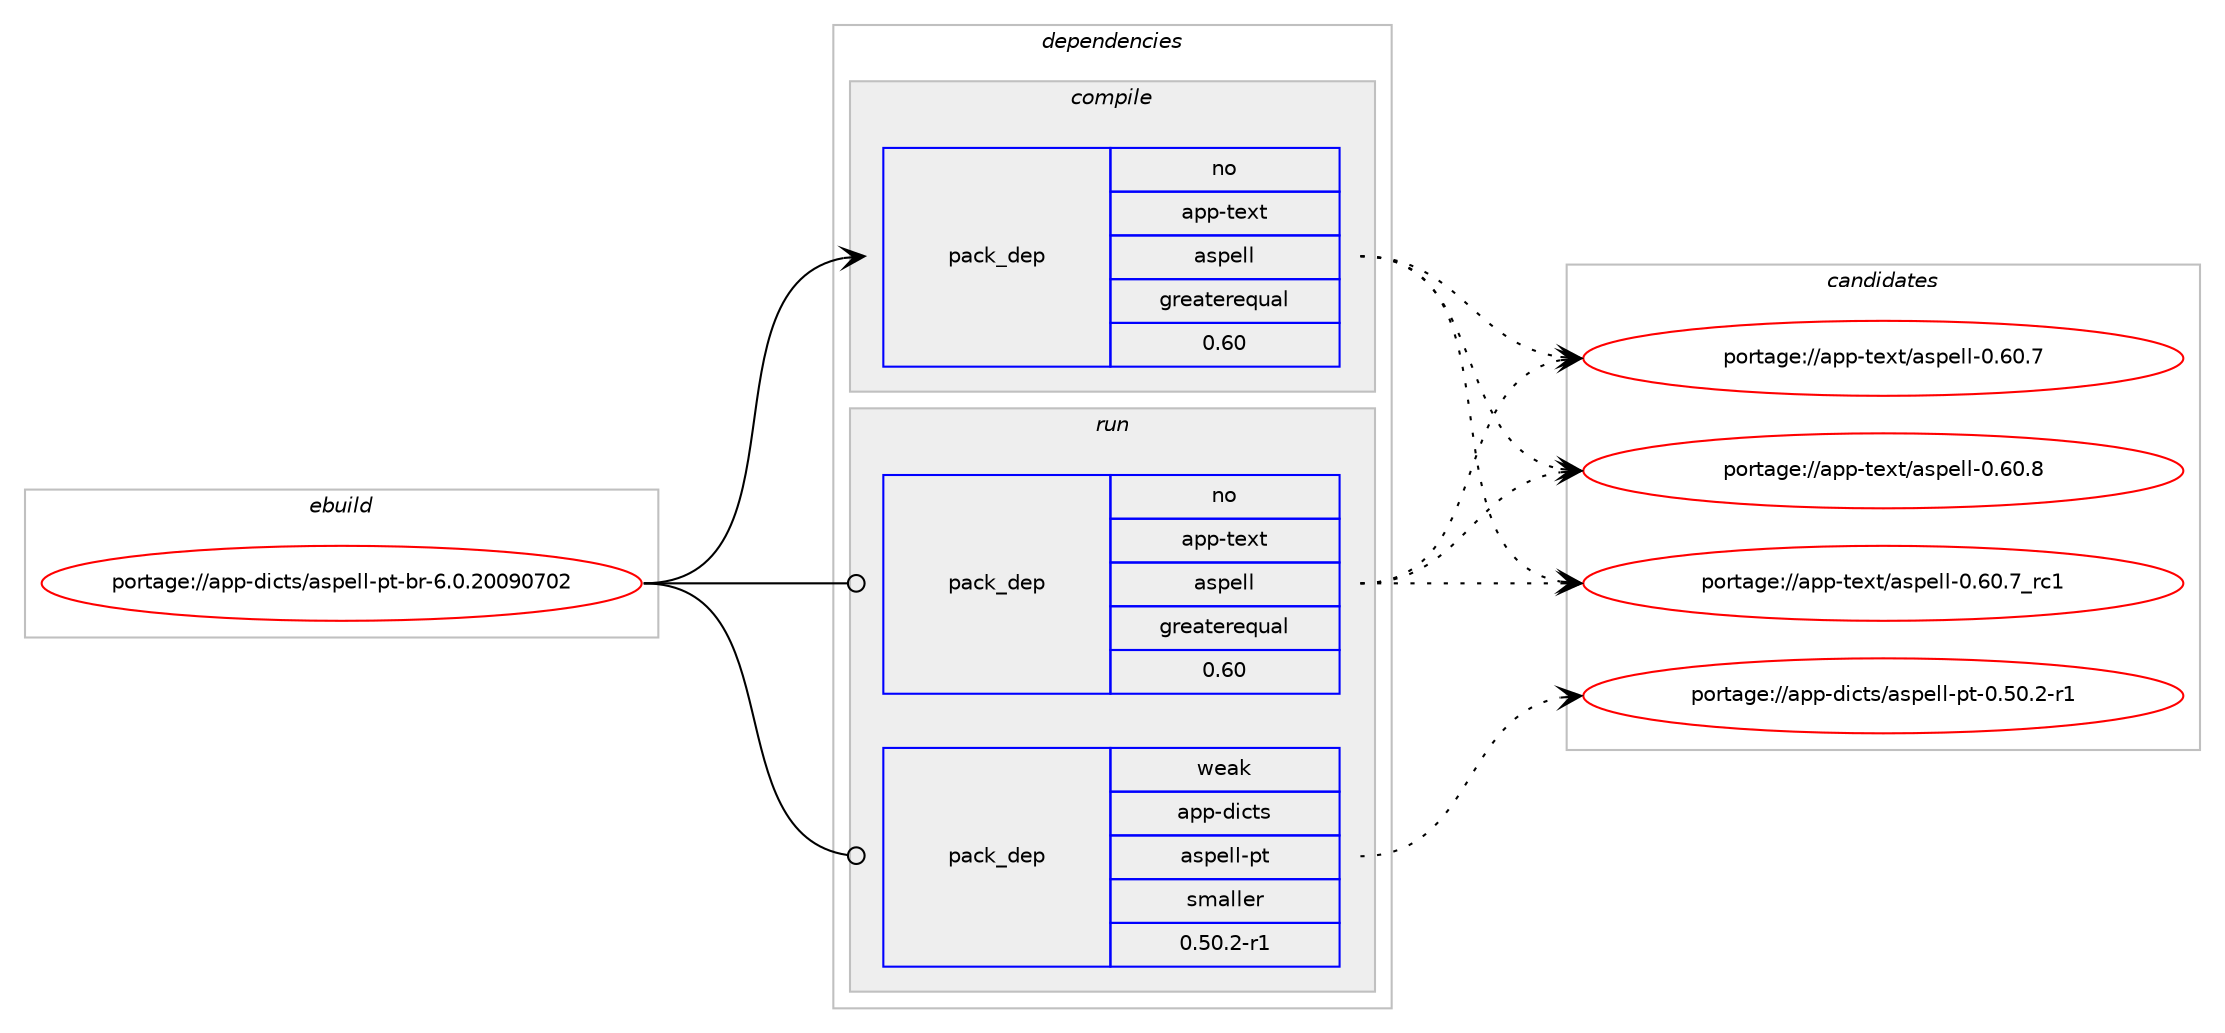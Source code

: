 digraph prolog {

# *************
# Graph options
# *************

newrank=true;
concentrate=true;
compound=true;
graph [rankdir=LR,fontname=Helvetica,fontsize=10,ranksep=1.5];#, ranksep=2.5, nodesep=0.2];
edge  [arrowhead=vee];
node  [fontname=Helvetica,fontsize=10];

# **********
# The ebuild
# **********

subgraph cluster_leftcol {
color=gray;
label=<<i>ebuild</i>>;
id [label="portage://app-dicts/aspell-pt-br-6.0.20090702", color=red, width=4, href="../app-dicts/aspell-pt-br-6.0.20090702.svg"];
}

# ****************
# The dependencies
# ****************

subgraph cluster_midcol {
color=gray;
label=<<i>dependencies</i>>;
subgraph cluster_compile {
fillcolor="#eeeeee";
style=filled;
label=<<i>compile</i>>;
subgraph pack481366 {
dependency640908 [label=<<TABLE BORDER="0" CELLBORDER="1" CELLSPACING="0" CELLPADDING="4" WIDTH="220"><TR><TD ROWSPAN="6" CELLPADDING="30">pack_dep</TD></TR><TR><TD WIDTH="110">no</TD></TR><TR><TD>app-text</TD></TR><TR><TD>aspell</TD></TR><TR><TD>greaterequal</TD></TR><TR><TD>0.60</TD></TR></TABLE>>, shape=none, color=blue];
}
id:e -> dependency640908:w [weight=20,style="solid",arrowhead="vee"];
}
subgraph cluster_compileandrun {
fillcolor="#eeeeee";
style=filled;
label=<<i>compile and run</i>>;
}
subgraph cluster_run {
fillcolor="#eeeeee";
style=filled;
label=<<i>run</i>>;
subgraph pack481367 {
dependency640909 [label=<<TABLE BORDER="0" CELLBORDER="1" CELLSPACING="0" CELLPADDING="4" WIDTH="220"><TR><TD ROWSPAN="6" CELLPADDING="30">pack_dep</TD></TR><TR><TD WIDTH="110">no</TD></TR><TR><TD>app-text</TD></TR><TR><TD>aspell</TD></TR><TR><TD>greaterequal</TD></TR><TR><TD>0.60</TD></TR></TABLE>>, shape=none, color=blue];
}
id:e -> dependency640909:w [weight=20,style="solid",arrowhead="odot"];
subgraph pack481368 {
dependency640910 [label=<<TABLE BORDER="0" CELLBORDER="1" CELLSPACING="0" CELLPADDING="4" WIDTH="220"><TR><TD ROWSPAN="6" CELLPADDING="30">pack_dep</TD></TR><TR><TD WIDTH="110">weak</TD></TR><TR><TD>app-dicts</TD></TR><TR><TD>aspell-pt</TD></TR><TR><TD>smaller</TD></TR><TR><TD>0.50.2-r1</TD></TR></TABLE>>, shape=none, color=blue];
}
id:e -> dependency640910:w [weight=20,style="solid",arrowhead="odot"];
}
}

# **************
# The candidates
# **************

subgraph cluster_choices {
rank=same;
color=gray;
label=<<i>candidates</i>>;

subgraph choice481366 {
color=black;
nodesep=1;
choice9711211245116101120116479711511210110810845484654484656 [label="portage://app-text/aspell-0.60.8", color=red, width=4,href="../app-text/aspell-0.60.8.svg"];
choice9711211245116101120116479711511210110810845484654484655951149949 [label="portage://app-text/aspell-0.60.7_rc1", color=red, width=4,href="../app-text/aspell-0.60.7_rc1.svg"];
choice9711211245116101120116479711511210110810845484654484655 [label="portage://app-text/aspell-0.60.7", color=red, width=4,href="../app-text/aspell-0.60.7.svg"];
dependency640908:e -> choice9711211245116101120116479711511210110810845484654484656:w [style=dotted,weight="100"];
dependency640908:e -> choice9711211245116101120116479711511210110810845484654484655951149949:w [style=dotted,weight="100"];
dependency640908:e -> choice9711211245116101120116479711511210110810845484654484655:w [style=dotted,weight="100"];
}
subgraph choice481367 {
color=black;
nodesep=1;
choice9711211245116101120116479711511210110810845484654484656 [label="portage://app-text/aspell-0.60.8", color=red, width=4,href="../app-text/aspell-0.60.8.svg"];
choice9711211245116101120116479711511210110810845484654484655951149949 [label="portage://app-text/aspell-0.60.7_rc1", color=red, width=4,href="../app-text/aspell-0.60.7_rc1.svg"];
choice9711211245116101120116479711511210110810845484654484655 [label="portage://app-text/aspell-0.60.7", color=red, width=4,href="../app-text/aspell-0.60.7.svg"];
dependency640909:e -> choice9711211245116101120116479711511210110810845484654484656:w [style=dotted,weight="100"];
dependency640909:e -> choice9711211245116101120116479711511210110810845484654484655951149949:w [style=dotted,weight="100"];
dependency640909:e -> choice9711211245116101120116479711511210110810845484654484655:w [style=dotted,weight="100"];
}
subgraph choice481368 {
color=black;
nodesep=1;
choice971121124510010599116115479711511210110810845112116454846534846504511449 [label="portage://app-dicts/aspell-pt-0.50.2-r1", color=red, width=4,href="../app-dicts/aspell-pt-0.50.2-r1.svg"];
dependency640910:e -> choice971121124510010599116115479711511210110810845112116454846534846504511449:w [style=dotted,weight="100"];
}
}

}
